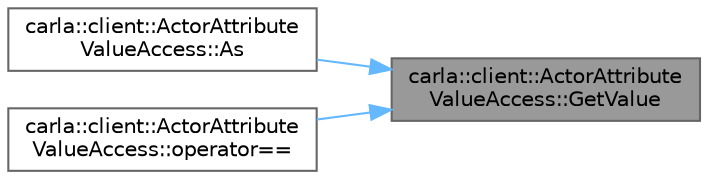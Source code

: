 digraph "carla::client::ActorAttributeValueAccess::GetValue"
{
 // INTERACTIVE_SVG=YES
 // LATEX_PDF_SIZE
  bgcolor="transparent";
  edge [fontname=Helvetica,fontsize=10,labelfontname=Helvetica,labelfontsize=10];
  node [fontname=Helvetica,fontsize=10,shape=box,height=0.2,width=0.4];
  rankdir="RL";
  Node1 [id="Node000001",label="carla::client::ActorAttribute\lValueAccess::GetValue",height=0.2,width=0.4,color="gray40", fillcolor="grey60", style="filled", fontcolor="black",tooltip=" "];
  Node1 -> Node2 [id="edge1_Node000001_Node000002",dir="back",color="steelblue1",style="solid",tooltip=" "];
  Node2 [id="Node000002",label="carla::client::ActorAttribute\lValueAccess::As",height=0.2,width=0.4,color="grey40", fillcolor="white", style="filled",URL="$df/d8a/classcarla_1_1client_1_1ActorAttributeValueAccess.html#ac0e15511fa5b668c0f3481ba256ac694",tooltip=" "];
  Node1 -> Node3 [id="edge2_Node000001_Node000003",dir="back",color="steelblue1",style="solid",tooltip=" "];
  Node3 [id="Node000003",label="carla::client::ActorAttribute\lValueAccess::operator==",height=0.2,width=0.4,color="grey40", fillcolor="white", style="filled",URL="$df/d8a/classcarla_1_1client_1_1ActorAttributeValueAccess.html#afbd77d2f72660a1e0952f9ab0ae6e822",tooltip=" "];
}
